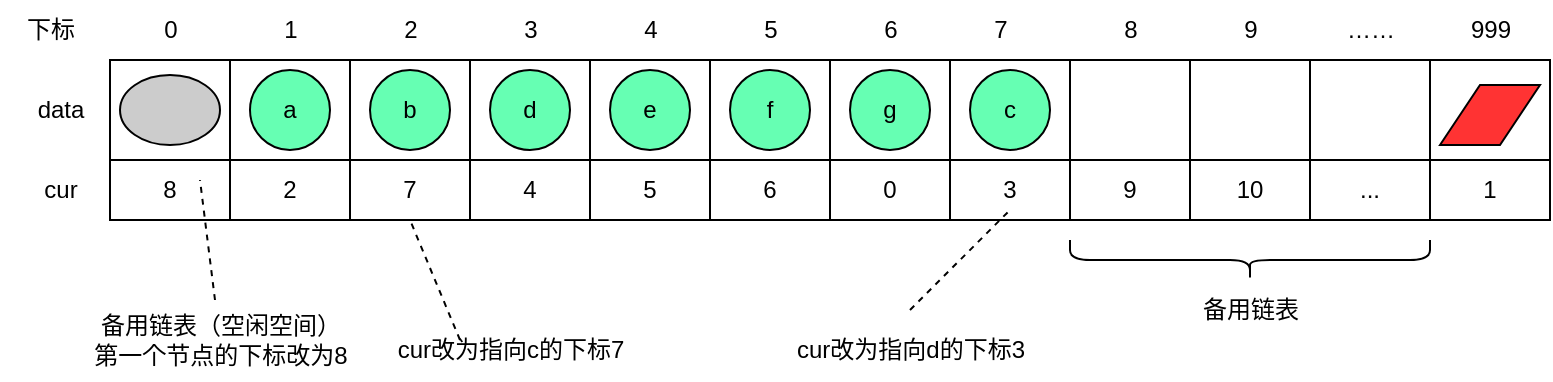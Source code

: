<mxfile>
    <diagram id="EWYQgSu0XfS-d7KVHZ2h" name="Page-1">
        <mxGraphModel dx="3050" dy="1558" grid="1" gridSize="10" guides="1" tooltips="1" connect="1" arrows="1" fold="1" page="1" pageScale="1" pageWidth="850" pageHeight="1100" math="0" shadow="0">
            <root>
                <mxCell id="0"/>
                <mxCell id="1" parent="0"/>
                <mxCell id="49" value="" style="rounded=0;whiteSpace=wrap;html=1;" vertex="1" parent="1">
                    <mxGeometry x="70" y="170" width="60" height="50" as="geometry"/>
                </mxCell>
                <mxCell id="50" value="8" style="rounded=0;whiteSpace=wrap;html=1;" vertex="1" parent="1">
                    <mxGeometry x="70" y="220" width="60" height="30" as="geometry"/>
                </mxCell>
                <mxCell id="51" value="" style="rounded=0;whiteSpace=wrap;html=1;" vertex="1" parent="1">
                    <mxGeometry x="130" y="170" width="60" height="50" as="geometry"/>
                </mxCell>
                <mxCell id="52" value="2" style="rounded=0;whiteSpace=wrap;html=1;" vertex="1" parent="1">
                    <mxGeometry x="130" y="220" width="60" height="30" as="geometry"/>
                </mxCell>
                <mxCell id="53" value="" style="rounded=0;whiteSpace=wrap;html=1;" vertex="1" parent="1">
                    <mxGeometry x="190" y="170" width="60" height="50" as="geometry"/>
                </mxCell>
                <mxCell id="54" value="7" style="rounded=0;whiteSpace=wrap;html=1;" vertex="1" parent="1">
                    <mxGeometry x="190" y="220" width="60" height="30" as="geometry"/>
                </mxCell>
                <mxCell id="55" value="" style="rounded=0;whiteSpace=wrap;html=1;" vertex="1" parent="1">
                    <mxGeometry x="250" y="170" width="60" height="50" as="geometry"/>
                </mxCell>
                <mxCell id="56" value="4" style="rounded=0;whiteSpace=wrap;html=1;" vertex="1" parent="1">
                    <mxGeometry x="250" y="220" width="60" height="30" as="geometry"/>
                </mxCell>
                <mxCell id="57" value="" style="rounded=0;whiteSpace=wrap;html=1;" vertex="1" parent="1">
                    <mxGeometry x="310" y="170" width="60" height="50" as="geometry"/>
                </mxCell>
                <mxCell id="58" value="5" style="rounded=0;whiteSpace=wrap;html=1;" vertex="1" parent="1">
                    <mxGeometry x="310" y="220" width="60" height="30" as="geometry"/>
                </mxCell>
                <mxCell id="59" value="" style="rounded=0;whiteSpace=wrap;html=1;" vertex="1" parent="1">
                    <mxGeometry x="370" y="170" width="60" height="50" as="geometry"/>
                </mxCell>
                <mxCell id="60" value="6" style="rounded=0;whiteSpace=wrap;html=1;" vertex="1" parent="1">
                    <mxGeometry x="370" y="220" width="60" height="30" as="geometry"/>
                </mxCell>
                <mxCell id="61" value="" style="rounded=0;whiteSpace=wrap;html=1;" vertex="1" parent="1">
                    <mxGeometry x="430" y="170" width="60" height="50" as="geometry"/>
                </mxCell>
                <mxCell id="62" value="0" style="rounded=0;whiteSpace=wrap;html=1;" vertex="1" parent="1">
                    <mxGeometry x="430" y="220" width="60" height="30" as="geometry"/>
                </mxCell>
                <mxCell id="63" value="" style="rounded=0;whiteSpace=wrap;html=1;" vertex="1" parent="1">
                    <mxGeometry x="490" y="170" width="60" height="50" as="geometry"/>
                </mxCell>
                <mxCell id="64" value="3" style="rounded=0;whiteSpace=wrap;html=1;" vertex="1" parent="1">
                    <mxGeometry x="490" y="220" width="60" height="30" as="geometry"/>
                </mxCell>
                <mxCell id="65" value="" style="rounded=0;whiteSpace=wrap;html=1;" vertex="1" parent="1">
                    <mxGeometry x="550" y="170" width="60" height="50" as="geometry"/>
                </mxCell>
                <mxCell id="66" value="9" style="rounded=0;whiteSpace=wrap;html=1;" vertex="1" parent="1">
                    <mxGeometry x="550" y="220" width="60" height="30" as="geometry"/>
                </mxCell>
                <mxCell id="67" value="" style="rounded=0;whiteSpace=wrap;html=1;" vertex="1" parent="1">
                    <mxGeometry x="610" y="170" width="60" height="50" as="geometry"/>
                </mxCell>
                <mxCell id="68" value="10" style="rounded=0;whiteSpace=wrap;html=1;" vertex="1" parent="1">
                    <mxGeometry x="610" y="220" width="60" height="30" as="geometry"/>
                </mxCell>
                <mxCell id="69" value="" style="rounded=0;whiteSpace=wrap;html=1;" vertex="1" parent="1">
                    <mxGeometry x="670" y="170" width="60" height="50" as="geometry"/>
                </mxCell>
                <mxCell id="70" value="..." style="rounded=0;whiteSpace=wrap;html=1;" vertex="1" parent="1">
                    <mxGeometry x="670" y="220" width="60" height="30" as="geometry"/>
                </mxCell>
                <mxCell id="71" value="" style="rounded=0;whiteSpace=wrap;html=1;" vertex="1" parent="1">
                    <mxGeometry x="730" y="170" width="60" height="50" as="geometry"/>
                </mxCell>
                <mxCell id="72" value="1" style="rounded=0;whiteSpace=wrap;html=1;" vertex="1" parent="1">
                    <mxGeometry x="730" y="220" width="60" height="30" as="geometry"/>
                </mxCell>
                <mxCell id="73" value="data" style="text;html=1;align=center;verticalAlign=middle;resizable=0;points=[];autosize=1;strokeColor=none;fillColor=none;" vertex="1" parent="1">
                    <mxGeometry x="20" y="180" width="50" height="30" as="geometry"/>
                </mxCell>
                <mxCell id="74" value="cur" style="text;html=1;align=center;verticalAlign=middle;resizable=0;points=[];autosize=1;strokeColor=none;fillColor=none;" vertex="1" parent="1">
                    <mxGeometry x="25" y="220" width="40" height="30" as="geometry"/>
                </mxCell>
                <mxCell id="75" value="" style="ellipse;whiteSpace=wrap;html=1;fillColor=#CCCCCC;" vertex="1" parent="1">
                    <mxGeometry x="75" y="177.5" width="50" height="35" as="geometry"/>
                </mxCell>
                <mxCell id="76" value="" style="shape=parallelogram;perimeter=parallelogramPerimeter;whiteSpace=wrap;html=1;fixedSize=1;fillColor=#FF3333;" vertex="1" parent="1">
                    <mxGeometry x="735" y="182.5" width="50" height="30" as="geometry"/>
                </mxCell>
                <mxCell id="77" value="下标" style="text;html=1;align=center;verticalAlign=middle;resizable=0;points=[];autosize=1;strokeColor=none;fillColor=none;" vertex="1" parent="1">
                    <mxGeometry x="15" y="140" width="50" height="30" as="geometry"/>
                </mxCell>
                <mxCell id="78" value="0" style="text;html=1;align=center;verticalAlign=middle;resizable=0;points=[];autosize=1;strokeColor=none;fillColor=none;" vertex="1" parent="1">
                    <mxGeometry x="85" y="140" width="30" height="30" as="geometry"/>
                </mxCell>
                <mxCell id="79" value="1" style="text;html=1;align=center;verticalAlign=middle;resizable=0;points=[];autosize=1;strokeColor=none;fillColor=none;" vertex="1" parent="1">
                    <mxGeometry x="145" y="140" width="30" height="30" as="geometry"/>
                </mxCell>
                <mxCell id="80" value="2" style="text;html=1;align=center;verticalAlign=middle;resizable=0;points=[];autosize=1;strokeColor=none;fillColor=none;" vertex="1" parent="1">
                    <mxGeometry x="205" y="140" width="30" height="30" as="geometry"/>
                </mxCell>
                <mxCell id="81" value="3" style="text;html=1;align=center;verticalAlign=middle;resizable=0;points=[];autosize=1;strokeColor=none;fillColor=none;" vertex="1" parent="1">
                    <mxGeometry x="265" y="140" width="30" height="30" as="geometry"/>
                </mxCell>
                <mxCell id="82" value="4" style="text;html=1;align=center;verticalAlign=middle;resizable=0;points=[];autosize=1;strokeColor=none;fillColor=none;" vertex="1" parent="1">
                    <mxGeometry x="325" y="140" width="30" height="30" as="geometry"/>
                </mxCell>
                <mxCell id="83" value="5" style="text;html=1;align=center;verticalAlign=middle;resizable=0;points=[];autosize=1;strokeColor=none;fillColor=none;" vertex="1" parent="1">
                    <mxGeometry x="385" y="140" width="30" height="30" as="geometry"/>
                </mxCell>
                <mxCell id="84" value="6" style="text;html=1;align=center;verticalAlign=middle;resizable=0;points=[];autosize=1;strokeColor=none;fillColor=none;" vertex="1" parent="1">
                    <mxGeometry x="445" y="140" width="30" height="30" as="geometry"/>
                </mxCell>
                <mxCell id="85" value="7" style="text;html=1;align=center;verticalAlign=middle;resizable=0;points=[];autosize=1;strokeColor=none;fillColor=none;" vertex="1" parent="1">
                    <mxGeometry x="500" y="140" width="30" height="30" as="geometry"/>
                </mxCell>
                <mxCell id="86" value="8" style="text;html=1;align=center;verticalAlign=middle;resizable=0;points=[];autosize=1;strokeColor=none;fillColor=none;" vertex="1" parent="1">
                    <mxGeometry x="565" y="140" width="30" height="30" as="geometry"/>
                </mxCell>
                <mxCell id="87" value="9" style="text;html=1;align=center;verticalAlign=middle;resizable=0;points=[];autosize=1;strokeColor=none;fillColor=none;" vertex="1" parent="1">
                    <mxGeometry x="625" y="140" width="30" height="30" as="geometry"/>
                </mxCell>
                <mxCell id="88" value="……" style="text;html=1;align=center;verticalAlign=middle;resizable=0;points=[];autosize=1;strokeColor=none;fillColor=none;" vertex="1" parent="1">
                    <mxGeometry x="675" y="140" width="50" height="30" as="geometry"/>
                </mxCell>
                <mxCell id="89" value="999" style="text;html=1;align=center;verticalAlign=middle;resizable=0;points=[];autosize=1;strokeColor=none;fillColor=none;" vertex="1" parent="1">
                    <mxGeometry x="740" y="140" width="40" height="30" as="geometry"/>
                </mxCell>
                <mxCell id="91" value="" style="shape=curlyBracket;whiteSpace=wrap;html=1;rounded=1;labelPosition=left;verticalLabelPosition=middle;align=right;verticalAlign=middle;direction=north;" vertex="1" parent="1">
                    <mxGeometry x="550" y="260" width="180" height="20" as="geometry"/>
                </mxCell>
                <mxCell id="92" value="备用链表" style="text;html=1;align=center;verticalAlign=middle;resizable=0;points=[];autosize=1;strokeColor=none;fillColor=none;" vertex="1" parent="1">
                    <mxGeometry x="605" y="280" width="70" height="30" as="geometry"/>
                </mxCell>
                <mxCell id="93" value="备用&lt;span style=&quot;background-color: transparent;&quot;&gt;链表（空闲空间）&lt;/span&gt;&lt;div&gt;&lt;span style=&quot;background-color: transparent;&quot;&gt;第一个节点的下标改为8&lt;/span&gt;&lt;/div&gt;" style="text;html=1;align=center;verticalAlign=middle;resizable=0;points=[];autosize=1;strokeColor=none;fillColor=none;" vertex="1" parent="1">
                    <mxGeometry x="50" y="290" width="150" height="40" as="geometry"/>
                </mxCell>
                <mxCell id="94" value="" style="endArrow=none;dashed=1;html=1;" edge="1" parent="1" source="93">
                    <mxGeometry width="50" height="50" relative="1" as="geometry">
                        <mxPoint x="65" y="280" as="sourcePoint"/>
                        <mxPoint x="115" y="230" as="targetPoint"/>
                    </mxGeometry>
                </mxCell>
                <mxCell id="96" value="a" style="ellipse;whiteSpace=wrap;html=1;aspect=fixed;fillColor=#66FFB3;" vertex="1" parent="1">
                    <mxGeometry x="140" y="175" width="40" height="40" as="geometry"/>
                </mxCell>
                <mxCell id="97" value="b" style="ellipse;whiteSpace=wrap;html=1;aspect=fixed;fillColor=#66FFB3;" vertex="1" parent="1">
                    <mxGeometry x="200" y="175" width="40" height="40" as="geometry"/>
                </mxCell>
                <mxCell id="98" value="d" style="ellipse;whiteSpace=wrap;html=1;aspect=fixed;fillColor=#66FFB3;" vertex="1" parent="1">
                    <mxGeometry x="260" y="175" width="40" height="40" as="geometry"/>
                </mxCell>
                <mxCell id="99" value="e" style="ellipse;whiteSpace=wrap;html=1;aspect=fixed;fillColor=#66FFB3;" vertex="1" parent="1">
                    <mxGeometry x="320" y="175" width="40" height="40" as="geometry"/>
                </mxCell>
                <mxCell id="100" value="f" style="ellipse;whiteSpace=wrap;html=1;aspect=fixed;fillColor=#66FFB3;" vertex="1" parent="1">
                    <mxGeometry x="380" y="175" width="40" height="40" as="geometry"/>
                </mxCell>
                <mxCell id="102" value="cur改为指向d的下标3" style="text;html=1;align=center;verticalAlign=middle;resizable=0;points=[];autosize=1;strokeColor=none;fillColor=none;" vertex="1" parent="1">
                    <mxGeometry x="400" y="300" width="140" height="30" as="geometry"/>
                </mxCell>
                <mxCell id="103" value="" style="endArrow=none;dashed=1;html=1;" edge="1" parent="1">
                    <mxGeometry width="50" height="50" relative="1" as="geometry">
                        <mxPoint x="470" y="295" as="sourcePoint"/>
                        <mxPoint x="520" y="245" as="targetPoint"/>
                    </mxGeometry>
                </mxCell>
                <mxCell id="104" value="g" style="ellipse;whiteSpace=wrap;html=1;aspect=fixed;fillColor=#66FFB3;" vertex="1" parent="1">
                    <mxGeometry x="440" y="175" width="40" height="40" as="geometry"/>
                </mxCell>
                <mxCell id="105" value="c" style="ellipse;whiteSpace=wrap;html=1;aspect=fixed;fillColor=#66FFB3;" vertex="1" parent="1">
                    <mxGeometry x="500" y="175" width="40" height="40" as="geometry"/>
                </mxCell>
                <mxCell id="106" value="cur改为指向c的下标7" style="text;html=1;align=center;verticalAlign=middle;resizable=0;points=[];autosize=1;strokeColor=none;fillColor=none;" vertex="1" parent="1">
                    <mxGeometry x="200" y="300" width="140" height="30" as="geometry"/>
                </mxCell>
                <mxCell id="107" value="" style="endArrow=none;dashed=1;html=1;entryX=0.5;entryY=1;entryDx=0;entryDy=0;" edge="1" parent="1" target="54">
                    <mxGeometry width="50" height="50" relative="1" as="geometry">
                        <mxPoint x="245" y="310" as="sourcePoint"/>
                        <mxPoint x="295" y="260" as="targetPoint"/>
                    </mxGeometry>
                </mxCell>
            </root>
        </mxGraphModel>
    </diagram>
</mxfile>